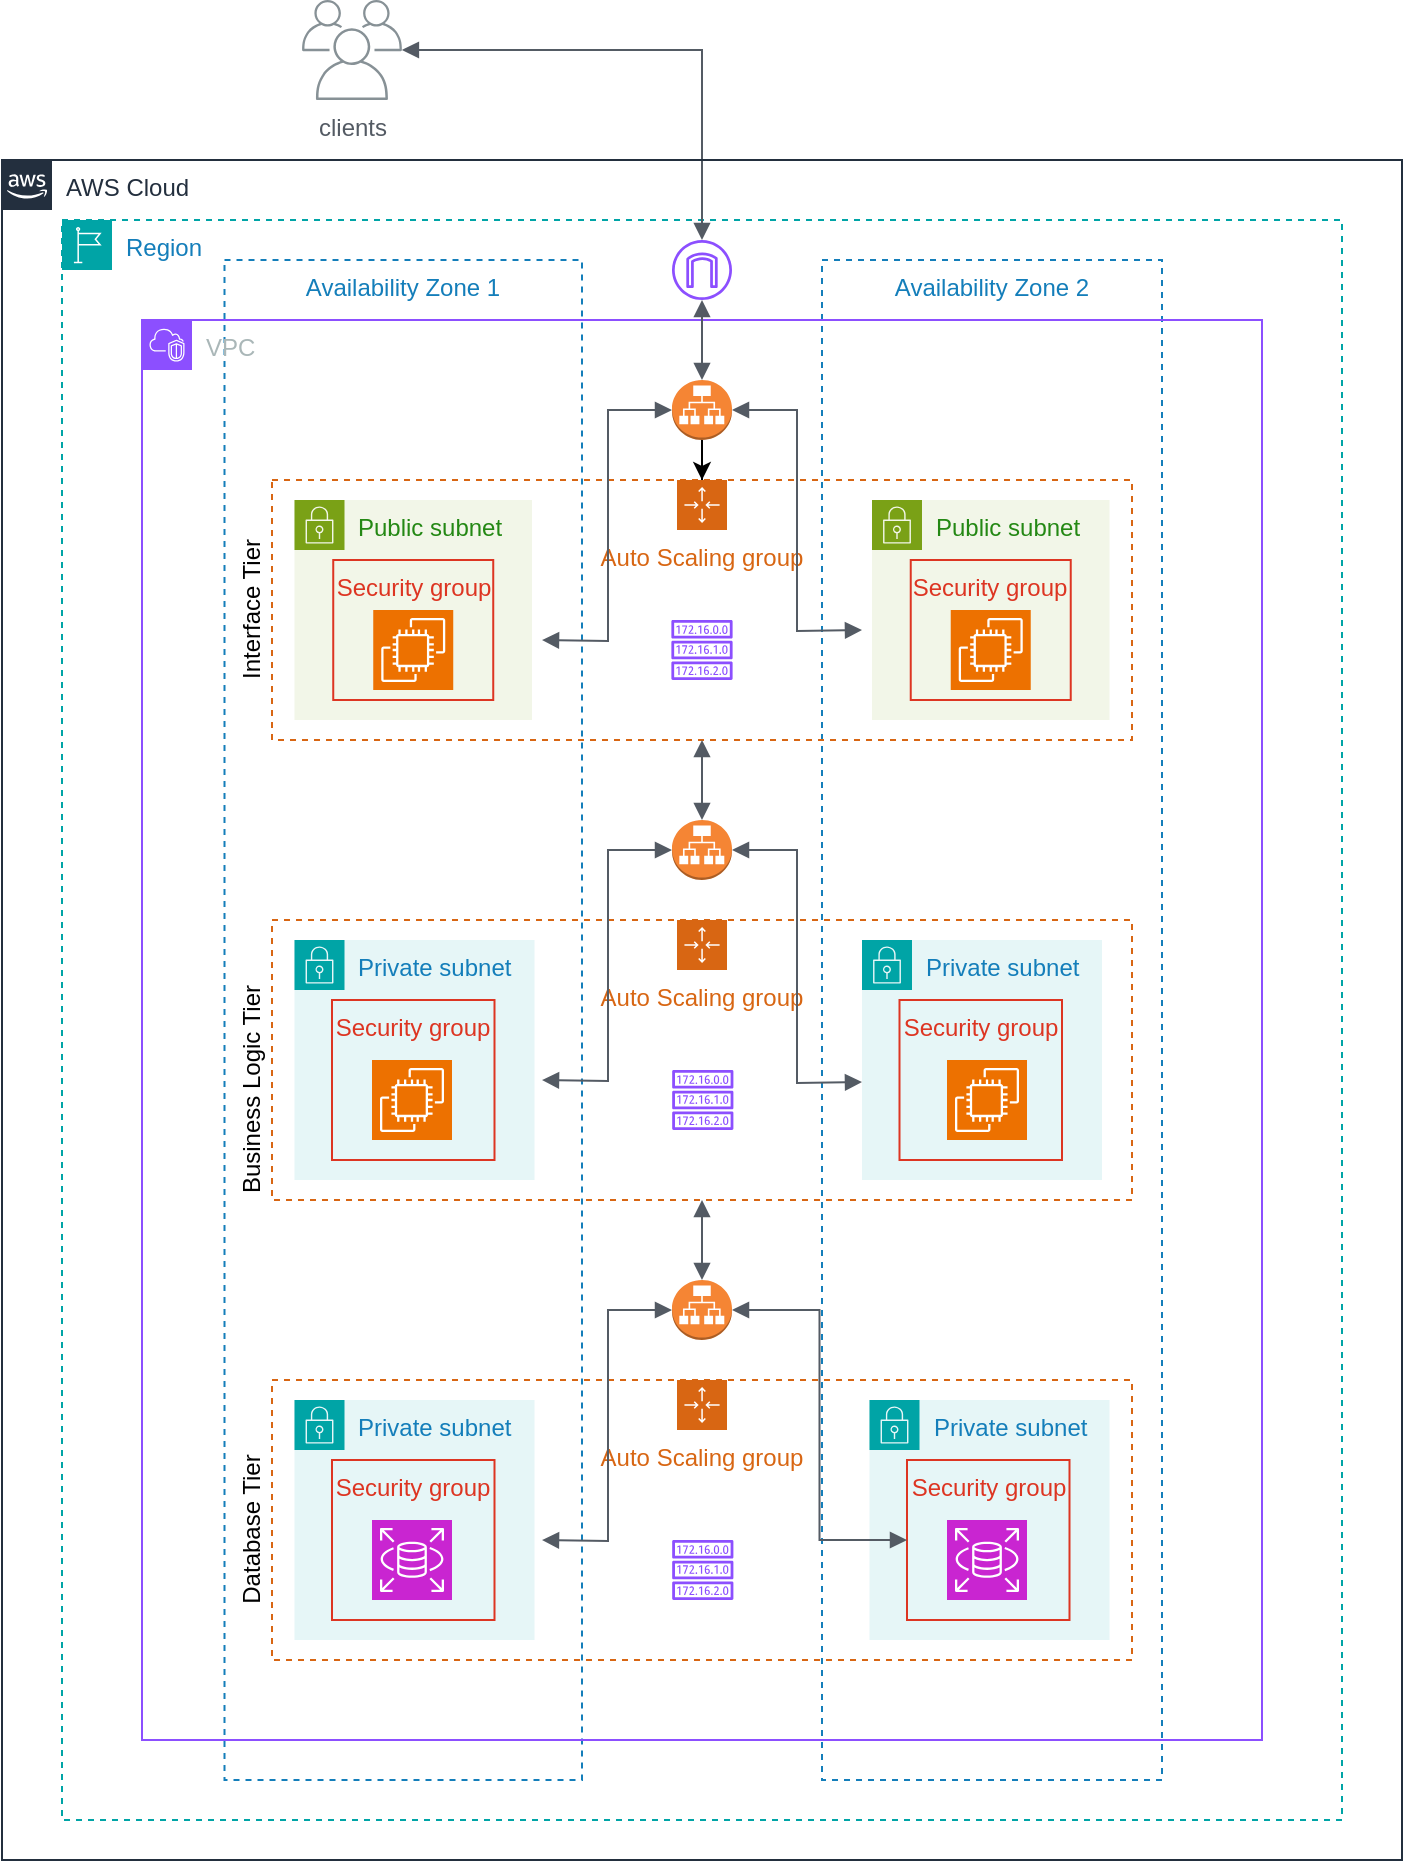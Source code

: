 <mxfile version="26.0.16">
  <diagram name="Page-1" id="ABIBey7bu1XxavYj9-mZ">
    <mxGraphModel dx="1050" dy="530" grid="1" gridSize="10" guides="1" tooltips="1" connect="1" arrows="1" fold="1" page="1" pageScale="1" pageWidth="850" pageHeight="1100" math="0" shadow="0">
      <root>
        <mxCell id="0" />
        <mxCell id="1" parent="0" />
        <mxCell id="z-MeQad3xpGhbAQli7zI-35" value="Region" style="points=[[0,0],[0.25,0],[0.5,0],[0.75,0],[1,0],[1,0.25],[1,0.5],[1,0.75],[1,1],[0.75,1],[0.5,1],[0.25,1],[0,1],[0,0.75],[0,0.5],[0,0.25]];outlineConnect=0;gradientColor=none;html=1;whiteSpace=wrap;fontSize=12;fontStyle=0;container=1;pointerEvents=0;collapsible=0;recursiveResize=0;shape=mxgraph.aws4.group;grIcon=mxgraph.aws4.group_region;strokeColor=#00A4A6;fillColor=none;verticalAlign=top;align=left;spacingLeft=30;fontColor=#147EBA;dashed=1;" vertex="1" parent="1">
          <mxGeometry x="120" y="200" width="640" height="800" as="geometry" />
        </mxCell>
        <mxCell id="z-MeQad3xpGhbAQli7zI-51" value="Availability Zone 2" style="fillColor=none;strokeColor=#147EBA;dashed=1;verticalAlign=top;fontStyle=0;fontColor=#147EBA;whiteSpace=wrap;html=1;" vertex="1" parent="z-MeQad3xpGhbAQli7zI-35">
          <mxGeometry x="380" y="20" width="170" height="760" as="geometry" />
        </mxCell>
        <mxCell id="z-MeQad3xpGhbAQli7zI-18" value="Availability Zone 1" style="fillColor=none;strokeColor=#147EBA;dashed=1;verticalAlign=top;fontStyle=0;fontColor=#147EBA;whiteSpace=wrap;html=1;" vertex="1" parent="z-MeQad3xpGhbAQli7zI-35">
          <mxGeometry x="81.25" y="20" width="178.75" height="760" as="geometry" />
        </mxCell>
        <mxCell id="z-MeQad3xpGhbAQli7zI-1" value="VPC" style="points=[[0,0],[0.25,0],[0.5,0],[0.75,0],[1,0],[1,0.25],[1,0.5],[1,0.75],[1,1],[0.75,1],[0.5,1],[0.25,1],[0,1],[0,0.75],[0,0.5],[0,0.25]];outlineConnect=0;gradientColor=none;html=1;whiteSpace=wrap;fontSize=12;fontStyle=0;container=1;pointerEvents=0;collapsible=0;recursiveResize=0;shape=mxgraph.aws4.group;grIcon=mxgraph.aws4.group_vpc2;strokeColor=#8C4FFF;fillColor=none;verticalAlign=top;align=left;spacingLeft=30;fontColor=#AAB7B8;dashed=0;" vertex="1" parent="z-MeQad3xpGhbAQli7zI-35">
          <mxGeometry x="40" y="50" width="560" height="710" as="geometry" />
        </mxCell>
        <mxCell id="z-MeQad3xpGhbAQli7zI-100" value="Auto Scaling group" style="points=[[0,0],[0.25,0],[0.5,0],[0.75,0],[1,0],[1,0.25],[1,0.5],[1,0.75],[1,1],[0.75,1],[0.5,1],[0.25,1],[0,1],[0,0.75],[0,0.5],[0,0.25]];outlineConnect=0;gradientColor=none;html=1;whiteSpace=wrap;fontSize=12;fontStyle=0;container=1;pointerEvents=0;collapsible=0;recursiveResize=0;shape=mxgraph.aws4.groupCenter;grIcon=mxgraph.aws4.group_auto_scaling_group;grStroke=1;strokeColor=#D86613;fillColor=none;verticalAlign=top;align=center;fontColor=#D86613;dashed=1;spacingTop=25;" vertex="1" parent="z-MeQad3xpGhbAQli7zI-1">
          <mxGeometry x="65" y="530" width="430" height="140" as="geometry" />
        </mxCell>
        <mxCell id="z-MeQad3xpGhbAQli7zI-101" value="Private subnet" style="points=[[0,0],[0.25,0],[0.5,0],[0.75,0],[1,0],[1,0.25],[1,0.5],[1,0.75],[1,1],[0.75,1],[0.5,1],[0.25,1],[0,1],[0,0.75],[0,0.5],[0,0.25]];outlineConnect=0;gradientColor=none;html=1;whiteSpace=wrap;fontSize=12;fontStyle=0;container=1;pointerEvents=0;collapsible=0;recursiveResize=0;shape=mxgraph.aws4.group;grIcon=mxgraph.aws4.group_security_group;grStroke=0;strokeColor=#00A4A6;fillColor=#E6F6F7;verticalAlign=top;align=left;spacingLeft=30;fontColor=#147EBA;dashed=0;" vertex="1" parent="z-MeQad3xpGhbAQli7zI-100">
          <mxGeometry x="11.25" y="10" width="120" height="120" as="geometry" />
        </mxCell>
        <mxCell id="z-MeQad3xpGhbAQli7zI-102" value="Security group" style="fillColor=none;strokeColor=#DD3522;verticalAlign=top;fontStyle=0;fontColor=#DD3522;whiteSpace=wrap;html=1;" vertex="1" parent="z-MeQad3xpGhbAQli7zI-101">
          <mxGeometry x="18.75" y="30" width="81.25" height="80" as="geometry" />
        </mxCell>
        <mxCell id="z-MeQad3xpGhbAQli7zI-103" value="" style="sketch=0;points=[[0,0,0],[0.25,0,0],[0.5,0,0],[0.75,0,0],[1,0,0],[0,1,0],[0.25,1,0],[0.5,1,0],[0.75,1,0],[1,1,0],[0,0.25,0],[0,0.5,0],[0,0.75,0],[1,0.25,0],[1,0.5,0],[1,0.75,0]];outlineConnect=0;fontColor=#232F3E;fillColor=#C925D1;strokeColor=#ffffff;dashed=0;verticalLabelPosition=bottom;verticalAlign=top;align=center;html=1;fontSize=12;fontStyle=0;aspect=fixed;shape=mxgraph.aws4.resourceIcon;resIcon=mxgraph.aws4.rds;" vertex="1" parent="z-MeQad3xpGhbAQli7zI-101">
          <mxGeometry x="38.75" y="60" width="40" height="40" as="geometry" />
        </mxCell>
        <mxCell id="z-MeQad3xpGhbAQli7zI-104" value="Private subnet" style="points=[[0,0],[0.25,0],[0.5,0],[0.75,0],[1,0],[1,0.25],[1,0.5],[1,0.75],[1,1],[0.75,1],[0.5,1],[0.25,1],[0,1],[0,0.75],[0,0.5],[0,0.25]];outlineConnect=0;gradientColor=none;html=1;whiteSpace=wrap;fontSize=12;fontStyle=0;container=1;pointerEvents=0;collapsible=0;recursiveResize=0;shape=mxgraph.aws4.group;grIcon=mxgraph.aws4.group_security_group;grStroke=0;strokeColor=#00A4A6;fillColor=#E6F6F7;verticalAlign=top;align=left;spacingLeft=30;fontColor=#147EBA;dashed=0;" vertex="1" parent="z-MeQad3xpGhbAQli7zI-100">
          <mxGeometry x="298.75" y="10" width="120" height="120" as="geometry" />
        </mxCell>
        <mxCell id="z-MeQad3xpGhbAQli7zI-105" value="Security group" style="fillColor=none;strokeColor=#DD3522;verticalAlign=top;fontStyle=0;fontColor=#DD3522;whiteSpace=wrap;html=1;" vertex="1" parent="z-MeQad3xpGhbAQli7zI-104">
          <mxGeometry x="18.75" y="30" width="81.25" height="80" as="geometry" />
        </mxCell>
        <mxCell id="z-MeQad3xpGhbAQli7zI-106" value="" style="sketch=0;points=[[0,0,0],[0.25,0,0],[0.5,0,0],[0.75,0,0],[1,0,0],[0,1,0],[0.25,1,0],[0.5,1,0],[0.75,1,0],[1,1,0],[0,0.25,0],[0,0.5,0],[0,0.75,0],[1,0.25,0],[1,0.5,0],[1,0.75,0]];outlineConnect=0;fontColor=#232F3E;fillColor=#C925D1;strokeColor=#ffffff;dashed=0;verticalLabelPosition=bottom;verticalAlign=top;align=center;html=1;fontSize=12;fontStyle=0;aspect=fixed;shape=mxgraph.aws4.resourceIcon;resIcon=mxgraph.aws4.rds;" vertex="1" parent="z-MeQad3xpGhbAQli7zI-104">
          <mxGeometry x="38.75" y="60" width="40" height="40" as="geometry" />
        </mxCell>
        <mxCell id="z-MeQad3xpGhbAQli7zI-129" value="" style="sketch=0;outlineConnect=0;fontColor=#232F3E;gradientColor=none;fillColor=#8C4FFF;strokeColor=none;dashed=0;verticalLabelPosition=bottom;verticalAlign=top;align=center;html=1;fontSize=12;fontStyle=0;aspect=fixed;pointerEvents=1;shape=mxgraph.aws4.route_table;" vertex="1" parent="z-MeQad3xpGhbAQli7zI-100">
          <mxGeometry x="200" y="80" width="30.79" height="30" as="geometry" />
        </mxCell>
        <mxCell id="z-MeQad3xpGhbAQli7zI-61" value="Auto Scaling group" style="points=[[0,0],[0.25,0],[0.5,0],[0.75,0],[1,0],[1,0.25],[1,0.5],[1,0.75],[1,1],[0.75,1],[0.5,1],[0.25,1],[0,1],[0,0.75],[0,0.5],[0,0.25]];outlineConnect=0;gradientColor=none;html=1;whiteSpace=wrap;fontSize=12;fontStyle=0;container=1;pointerEvents=0;collapsible=0;recursiveResize=0;shape=mxgraph.aws4.groupCenter;grIcon=mxgraph.aws4.group_auto_scaling_group;grStroke=1;strokeColor=#D86613;fillColor=none;verticalAlign=top;align=center;fontColor=#D86613;dashed=1;spacingTop=25;" vertex="1" parent="z-MeQad3xpGhbAQli7zI-1">
          <mxGeometry x="65" y="300" width="430" height="140" as="geometry" />
        </mxCell>
        <mxCell id="z-MeQad3xpGhbAQli7zI-21" value="Private subnet" style="points=[[0,0],[0.25,0],[0.5,0],[0.75,0],[1,0],[1,0.25],[1,0.5],[1,0.75],[1,1],[0.75,1],[0.5,1],[0.25,1],[0,1],[0,0.75],[0,0.5],[0,0.25]];outlineConnect=0;gradientColor=none;html=1;whiteSpace=wrap;fontSize=12;fontStyle=0;container=1;pointerEvents=0;collapsible=0;recursiveResize=0;shape=mxgraph.aws4.group;grIcon=mxgraph.aws4.group_security_group;grStroke=0;strokeColor=#00A4A6;fillColor=#E6F6F7;verticalAlign=top;align=left;spacingLeft=30;fontColor=#147EBA;dashed=0;" vertex="1" parent="z-MeQad3xpGhbAQli7zI-61">
          <mxGeometry x="11.25" y="10" width="120" height="120" as="geometry" />
        </mxCell>
        <mxCell id="z-MeQad3xpGhbAQli7zI-47" value="Security group" style="fillColor=none;strokeColor=#DD3522;verticalAlign=top;fontStyle=0;fontColor=#DD3522;whiteSpace=wrap;html=1;" vertex="1" parent="z-MeQad3xpGhbAQli7zI-21">
          <mxGeometry x="18.75" y="30" width="81.25" height="80" as="geometry" />
        </mxCell>
        <mxCell id="z-MeQad3xpGhbAQli7zI-107" value="" style="sketch=0;points=[[0,0,0],[0.25,0,0],[0.5,0,0],[0.75,0,0],[1,0,0],[0,1,0],[0.25,1,0],[0.5,1,0],[0.75,1,0],[1,1,0],[0,0.25,0],[0,0.5,0],[0,0.75,0],[1,0.25,0],[1,0.5,0],[1,0.75,0]];outlineConnect=0;fontColor=#232F3E;fillColor=#ED7100;strokeColor=#ffffff;dashed=0;verticalLabelPosition=bottom;verticalAlign=top;align=center;html=1;fontSize=12;fontStyle=0;aspect=fixed;shape=mxgraph.aws4.resourceIcon;resIcon=mxgraph.aws4.ec2;" vertex="1" parent="z-MeQad3xpGhbAQli7zI-21">
          <mxGeometry x="38.75" y="60" width="40" height="40" as="geometry" />
        </mxCell>
        <mxCell id="z-MeQad3xpGhbAQli7zI-48" value="Private subnet" style="points=[[0,0],[0.25,0],[0.5,0],[0.75,0],[1,0],[1,0.25],[1,0.5],[1,0.75],[1,1],[0.75,1],[0.5,1],[0.25,1],[0,1],[0,0.75],[0,0.5],[0,0.25]];outlineConnect=0;gradientColor=none;html=1;whiteSpace=wrap;fontSize=12;fontStyle=0;container=1;pointerEvents=0;collapsible=0;recursiveResize=0;shape=mxgraph.aws4.group;grIcon=mxgraph.aws4.group_security_group;grStroke=0;strokeColor=#00A4A6;fillColor=#E6F6F7;verticalAlign=top;align=left;spacingLeft=30;fontColor=#147EBA;dashed=0;" vertex="1" parent="z-MeQad3xpGhbAQli7zI-61">
          <mxGeometry x="295" y="10" width="120" height="120" as="geometry" />
        </mxCell>
        <mxCell id="z-MeQad3xpGhbAQli7zI-49" value="Security group" style="fillColor=none;strokeColor=#DD3522;verticalAlign=top;fontStyle=0;fontColor=#DD3522;whiteSpace=wrap;html=1;" vertex="1" parent="z-MeQad3xpGhbAQli7zI-48">
          <mxGeometry x="18.75" y="30" width="81.25" height="80" as="geometry" />
        </mxCell>
        <mxCell id="z-MeQad3xpGhbAQli7zI-108" value="" style="sketch=0;points=[[0,0,0],[0.25,0,0],[0.5,0,0],[0.75,0,0],[1,0,0],[0,1,0],[0.25,1,0],[0.5,1,0],[0.75,1,0],[1,1,0],[0,0.25,0],[0,0.5,0],[0,0.75,0],[1,0.25,0],[1,0.5,0],[1,0.75,0]];outlineConnect=0;fontColor=#232F3E;fillColor=#ED7100;strokeColor=#ffffff;dashed=0;verticalLabelPosition=bottom;verticalAlign=top;align=center;html=1;fontSize=12;fontStyle=0;aspect=fixed;shape=mxgraph.aws4.resourceIcon;resIcon=mxgraph.aws4.ec2;" vertex="1" parent="z-MeQad3xpGhbAQli7zI-61">
          <mxGeometry x="337.5" y="70" width="40" height="40" as="geometry" />
        </mxCell>
        <mxCell id="z-MeQad3xpGhbAQli7zI-130" value="" style="sketch=0;outlineConnect=0;fontColor=#232F3E;gradientColor=none;fillColor=#8C4FFF;strokeColor=none;dashed=0;verticalLabelPosition=bottom;verticalAlign=top;align=center;html=1;fontSize=12;fontStyle=0;aspect=fixed;pointerEvents=1;shape=mxgraph.aws4.route_table;" vertex="1" parent="z-MeQad3xpGhbAQli7zI-61">
          <mxGeometry x="200" y="75" width="30.79" height="30" as="geometry" />
        </mxCell>
        <mxCell id="z-MeQad3xpGhbAQli7zI-52" value="Auto Scaling group" style="points=[[0,0],[0.25,0],[0.5,0],[0.75,0],[1,0],[1,0.25],[1,0.5],[1,0.75],[1,1],[0.75,1],[0.5,1],[0.25,1],[0,1],[0,0.75],[0,0.5],[0,0.25]];outlineConnect=0;gradientColor=none;html=1;whiteSpace=wrap;fontSize=12;fontStyle=0;container=1;pointerEvents=0;collapsible=0;recursiveResize=0;shape=mxgraph.aws4.groupCenter;grIcon=mxgraph.aws4.group_auto_scaling_group;grStroke=1;strokeColor=#D86613;fillColor=none;verticalAlign=top;align=center;fontColor=#D86613;dashed=1;spacingTop=25;" vertex="1" parent="z-MeQad3xpGhbAQli7zI-1">
          <mxGeometry x="65" y="80" width="430" height="130" as="geometry" />
        </mxCell>
        <mxCell id="z-MeQad3xpGhbAQli7zI-44" value="Public subnet" style="points=[[0,0],[0.25,0],[0.5,0],[0.75,0],[1,0],[1,0.25],[1,0.5],[1,0.75],[1,1],[0.75,1],[0.5,1],[0.25,1],[0,1],[0,0.75],[0,0.5],[0,0.25]];outlineConnect=0;gradientColor=none;html=1;whiteSpace=wrap;fontSize=12;fontStyle=0;container=1;pointerEvents=0;collapsible=0;recursiveResize=0;shape=mxgraph.aws4.group;grIcon=mxgraph.aws4.group_security_group;grStroke=0;strokeColor=#7AA116;fillColor=#F2F6E8;verticalAlign=top;align=left;spacingLeft=30;fontColor=#248814;dashed=0;" vertex="1" parent="z-MeQad3xpGhbAQli7zI-52">
          <mxGeometry x="300" y="10" width="118.75" height="110" as="geometry" />
        </mxCell>
        <mxCell id="z-MeQad3xpGhbAQli7zI-45" value="Security group" style="fillColor=none;strokeColor=#DD3522;verticalAlign=top;fontStyle=0;fontColor=#DD3522;whiteSpace=wrap;html=1;" vertex="1" parent="z-MeQad3xpGhbAQli7zI-44">
          <mxGeometry x="19.37" y="30" width="80" height="70" as="geometry" />
        </mxCell>
        <mxCell id="z-MeQad3xpGhbAQli7zI-46" value="" style="sketch=0;points=[[0,0,0],[0.25,0,0],[0.5,0,0],[0.75,0,0],[1,0,0],[0,1,0],[0.25,1,0],[0.5,1,0],[0.75,1,0],[1,1,0],[0,0.25,0],[0,0.5,0],[0,0.75,0],[1,0.25,0],[1,0.5,0],[1,0.75,0]];outlineConnect=0;fontColor=#232F3E;fillColor=#ED7100;strokeColor=#ffffff;dashed=0;verticalLabelPosition=bottom;verticalAlign=top;align=center;html=1;fontSize=12;fontStyle=0;aspect=fixed;shape=mxgraph.aws4.resourceIcon;resIcon=mxgraph.aws4.ec2;" vertex="1" parent="z-MeQad3xpGhbAQli7zI-44">
          <mxGeometry x="39.37" y="55" width="40" height="40" as="geometry" />
        </mxCell>
        <mxCell id="z-MeQad3xpGhbAQli7zI-19" value="Public subnet" style="points=[[0,0],[0.25,0],[0.5,0],[0.75,0],[1,0],[1,0.25],[1,0.5],[1,0.75],[1,1],[0.75,1],[0.5,1],[0.25,1],[0,1],[0,0.75],[0,0.5],[0,0.25]];outlineConnect=0;gradientColor=none;html=1;whiteSpace=wrap;fontSize=12;fontStyle=0;container=1;pointerEvents=0;collapsible=0;recursiveResize=0;shape=mxgraph.aws4.group;grIcon=mxgraph.aws4.group_security_group;grStroke=0;strokeColor=#7AA116;fillColor=#F2F6E8;verticalAlign=top;align=left;spacingLeft=30;fontColor=#248814;dashed=0;" vertex="1" parent="z-MeQad3xpGhbAQli7zI-52">
          <mxGeometry x="11.25" y="10" width="118.75" height="110" as="geometry" />
        </mxCell>
        <mxCell id="z-MeQad3xpGhbAQli7zI-40" value="Security group" style="fillColor=none;strokeColor=#DD3522;verticalAlign=top;fontStyle=0;fontColor=#DD3522;whiteSpace=wrap;html=1;" vertex="1" parent="z-MeQad3xpGhbAQli7zI-19">
          <mxGeometry x="19.37" y="30" width="80" height="70" as="geometry" />
        </mxCell>
        <mxCell id="z-MeQad3xpGhbAQli7zI-29" value="" style="sketch=0;points=[[0,0,0],[0.25,0,0],[0.5,0,0],[0.75,0,0],[1,0,0],[0,1,0],[0.25,1,0],[0.5,1,0],[0.75,1,0],[1,1,0],[0,0.25,0],[0,0.5,0],[0,0.75,0],[1,0.25,0],[1,0.5,0],[1,0.75,0]];outlineConnect=0;fontColor=#232F3E;fillColor=#ED7100;strokeColor=#ffffff;dashed=0;verticalLabelPosition=bottom;verticalAlign=top;align=center;html=1;fontSize=12;fontStyle=0;aspect=fixed;shape=mxgraph.aws4.resourceIcon;resIcon=mxgraph.aws4.ec2;" vertex="1" parent="z-MeQad3xpGhbAQli7zI-19">
          <mxGeometry x="39.37" y="55" width="40" height="40" as="geometry" />
        </mxCell>
        <mxCell id="z-MeQad3xpGhbAQli7zI-131" value="" style="sketch=0;outlineConnect=0;fontColor=#232F3E;gradientColor=none;fillColor=#8C4FFF;strokeColor=none;dashed=0;verticalLabelPosition=bottom;verticalAlign=top;align=center;html=1;fontSize=12;fontStyle=0;aspect=fixed;pointerEvents=1;shape=mxgraph.aws4.route_table;" vertex="1" parent="z-MeQad3xpGhbAQli7zI-52">
          <mxGeometry x="199.6" y="70" width="30.79" height="30" as="geometry" />
        </mxCell>
        <mxCell id="z-MeQad3xpGhbAQli7zI-120" style="edgeStyle=orthogonalEdgeStyle;rounded=0;orthogonalLoop=1;jettySize=auto;html=1;" edge="1" parent="z-MeQad3xpGhbAQli7zI-1" source="z-MeQad3xpGhbAQli7zI-72" target="z-MeQad3xpGhbAQli7zI-52">
          <mxGeometry relative="1" as="geometry" />
        </mxCell>
        <mxCell id="z-MeQad3xpGhbAQli7zI-72" value="" style="outlineConnect=0;dashed=0;verticalLabelPosition=bottom;verticalAlign=top;align=center;html=1;shape=mxgraph.aws3.application_load_balancer;fillColor=#F58534;gradientColor=none;" vertex="1" parent="z-MeQad3xpGhbAQli7zI-1">
          <mxGeometry x="265" y="30" width="30" height="30" as="geometry" />
        </mxCell>
        <mxCell id="z-MeQad3xpGhbAQli7zI-110" value="" style="outlineConnect=0;dashed=0;verticalLabelPosition=bottom;verticalAlign=top;align=center;html=1;shape=mxgraph.aws3.application_load_balancer;fillColor=#F58534;gradientColor=none;" vertex="1" parent="z-MeQad3xpGhbAQli7zI-1">
          <mxGeometry x="265" y="250" width="30" height="30" as="geometry" />
        </mxCell>
        <mxCell id="z-MeQad3xpGhbAQli7zI-111" value="" style="outlineConnect=0;dashed=0;verticalLabelPosition=bottom;verticalAlign=top;align=center;html=1;shape=mxgraph.aws3.application_load_balancer;fillColor=#F58534;gradientColor=none;" vertex="1" parent="z-MeQad3xpGhbAQli7zI-1">
          <mxGeometry x="265" y="480" width="30" height="30" as="geometry" />
        </mxCell>
        <mxCell id="z-MeQad3xpGhbAQli7zI-122" value="" style="edgeStyle=orthogonalEdgeStyle;html=1;endArrow=block;elbow=vertical;startArrow=block;startFill=1;endFill=1;strokeColor=#545B64;rounded=0;entryX=0;entryY=0.5;entryDx=0;entryDy=0;entryPerimeter=0;" edge="1" parent="z-MeQad3xpGhbAQli7zI-1" target="z-MeQad3xpGhbAQli7zI-111">
          <mxGeometry width="100" relative="1" as="geometry">
            <mxPoint x="200" y="610" as="sourcePoint" />
            <mxPoint x="240" y="420" as="targetPoint" />
          </mxGeometry>
        </mxCell>
        <mxCell id="z-MeQad3xpGhbAQli7zI-123" value="" style="edgeStyle=orthogonalEdgeStyle;html=1;endArrow=block;elbow=vertical;startArrow=block;startFill=1;endFill=1;strokeColor=#545B64;rounded=0;entryX=0;entryY=0.5;entryDx=0;entryDy=0;exitX=1;exitY=0.5;exitDx=0;exitDy=0;exitPerimeter=0;" edge="1" parent="z-MeQad3xpGhbAQli7zI-1" source="z-MeQad3xpGhbAQli7zI-111" target="z-MeQad3xpGhbAQli7zI-105">
          <mxGeometry width="100" relative="1" as="geometry">
            <mxPoint x="140" y="510" as="sourcePoint" />
            <mxPoint x="240" y="510" as="targetPoint" />
          </mxGeometry>
        </mxCell>
        <mxCell id="z-MeQad3xpGhbAQli7zI-124" value="" style="edgeStyle=orthogonalEdgeStyle;html=1;endArrow=block;elbow=vertical;startArrow=block;startFill=1;endFill=1;strokeColor=#545B64;rounded=0;entryX=0;entryY=0.5;entryDx=0;entryDy=0;entryPerimeter=0;" edge="1" parent="z-MeQad3xpGhbAQli7zI-1" target="z-MeQad3xpGhbAQli7zI-110">
          <mxGeometry width="100" relative="1" as="geometry">
            <mxPoint x="200" y="380" as="sourcePoint" />
            <mxPoint x="240" y="390" as="targetPoint" />
          </mxGeometry>
        </mxCell>
        <mxCell id="z-MeQad3xpGhbAQli7zI-126" value="" style="edgeStyle=orthogonalEdgeStyle;html=1;endArrow=block;elbow=vertical;startArrow=block;startFill=1;endFill=1;strokeColor=#545B64;rounded=0;entryX=1;entryY=0.5;entryDx=0;entryDy=0;entryPerimeter=0;" edge="1" parent="z-MeQad3xpGhbAQli7zI-1" target="z-MeQad3xpGhbAQli7zI-110">
          <mxGeometry width="100" relative="1" as="geometry">
            <mxPoint x="360" y="381" as="sourcePoint" />
            <mxPoint x="275" y="275" as="targetPoint" />
          </mxGeometry>
        </mxCell>
        <mxCell id="z-MeQad3xpGhbAQli7zI-127" value="" style="edgeStyle=orthogonalEdgeStyle;html=1;endArrow=block;elbow=vertical;startArrow=block;startFill=1;endFill=1;strokeColor=#545B64;rounded=0;entryX=0;entryY=0.5;entryDx=0;entryDy=0;entryPerimeter=0;" edge="1" parent="z-MeQad3xpGhbAQli7zI-1" target="z-MeQad3xpGhbAQli7zI-72">
          <mxGeometry width="100" relative="1" as="geometry">
            <mxPoint x="200" y="160" as="sourcePoint" />
            <mxPoint x="275" y="245" as="targetPoint" />
          </mxGeometry>
        </mxCell>
        <mxCell id="z-MeQad3xpGhbAQli7zI-128" value="" style="edgeStyle=orthogonalEdgeStyle;html=1;endArrow=block;elbow=vertical;startArrow=block;startFill=1;endFill=1;strokeColor=#545B64;rounded=0;entryX=1;entryY=0.5;entryDx=0;entryDy=0;entryPerimeter=0;" edge="1" parent="z-MeQad3xpGhbAQli7zI-1" target="z-MeQad3xpGhbAQli7zI-72">
          <mxGeometry width="100" relative="1" as="geometry">
            <mxPoint x="360" y="155" as="sourcePoint" />
            <mxPoint x="275" y="55" as="targetPoint" />
          </mxGeometry>
        </mxCell>
        <mxCell id="z-MeQad3xpGhbAQli7zI-146" value="" style="edgeStyle=orthogonalEdgeStyle;html=1;endArrow=block;elbow=vertical;startArrow=block;startFill=1;endFill=1;strokeColor=#545B64;rounded=0;entryX=0.5;entryY=1;entryDx=0;entryDy=0;exitX=0.5;exitY=0;exitDx=0;exitDy=0;exitPerimeter=0;" edge="1" parent="z-MeQad3xpGhbAQli7zI-1" source="z-MeQad3xpGhbAQli7zI-111" target="z-MeQad3xpGhbAQli7zI-61">
          <mxGeometry width="100" relative="1" as="geometry">
            <mxPoint x="130" y="490" as="sourcePoint" />
            <mxPoint x="230" y="490" as="targetPoint" />
          </mxGeometry>
        </mxCell>
        <mxCell id="z-MeQad3xpGhbAQli7zI-147" value="" style="edgeStyle=orthogonalEdgeStyle;html=1;endArrow=block;elbow=vertical;startArrow=block;startFill=1;endFill=1;strokeColor=#545B64;rounded=0;entryX=0.5;entryY=1;entryDx=0;entryDy=0;exitX=0.5;exitY=0;exitDx=0;exitDy=0;exitPerimeter=0;" edge="1" parent="z-MeQad3xpGhbAQli7zI-1" source="z-MeQad3xpGhbAQli7zI-110" target="z-MeQad3xpGhbAQli7zI-52">
          <mxGeometry width="100" relative="1" as="geometry">
            <mxPoint x="130" y="250" as="sourcePoint" />
            <mxPoint x="230" y="250" as="targetPoint" />
          </mxGeometry>
        </mxCell>
        <mxCell id="z-MeQad3xpGhbAQli7zI-63" value="" style="sketch=0;outlineConnect=0;fontColor=#232F3E;gradientColor=none;fillColor=#8C4FFF;strokeColor=none;dashed=0;verticalLabelPosition=bottom;verticalAlign=top;align=center;html=1;fontSize=12;fontStyle=0;aspect=fixed;pointerEvents=1;shape=mxgraph.aws4.internet_gateway;" vertex="1" parent="z-MeQad3xpGhbAQli7zI-35">
          <mxGeometry x="305" y="10" width="30" height="30" as="geometry" />
        </mxCell>
        <mxCell id="z-MeQad3xpGhbAQli7zI-132" value="" style="edgeStyle=orthogonalEdgeStyle;html=1;endArrow=block;elbow=vertical;startArrow=block;startFill=1;endFill=1;strokeColor=#545B64;rounded=0;exitX=0.5;exitY=0;exitDx=0;exitDy=0;exitPerimeter=0;" edge="1" parent="z-MeQad3xpGhbAQli7zI-35" source="z-MeQad3xpGhbAQli7zI-72" target="z-MeQad3xpGhbAQli7zI-63">
          <mxGeometry width="100" relative="1" as="geometry">
            <mxPoint x="320" y="-90" as="sourcePoint" />
            <mxPoint x="270" y="80" as="targetPoint" />
          </mxGeometry>
        </mxCell>
        <mxCell id="z-MeQad3xpGhbAQli7zI-134" value="&lt;div&gt;Interface Tier&lt;/div&gt;" style="text;html=1;align=center;verticalAlign=middle;resizable=0;points=[];autosize=1;strokeColor=none;fillColor=none;rotation=-90;" vertex="1" parent="z-MeQad3xpGhbAQli7zI-35">
          <mxGeometry x="50" y="180" width="90" height="30" as="geometry" />
        </mxCell>
        <mxCell id="z-MeQad3xpGhbAQli7zI-135" value="Business Logic Tier" style="text;html=1;align=center;verticalAlign=middle;resizable=0;points=[];autosize=1;strokeColor=none;fillColor=none;rotation=-90;" vertex="1" parent="z-MeQad3xpGhbAQli7zI-35">
          <mxGeometry x="30" y="420" width="130" height="30" as="geometry" />
        </mxCell>
        <mxCell id="z-MeQad3xpGhbAQli7zI-136" value="Database Tier" style="text;html=1;align=center;verticalAlign=middle;resizable=0;points=[];autosize=1;strokeColor=none;fillColor=none;rotation=-90;" vertex="1" parent="z-MeQad3xpGhbAQli7zI-35">
          <mxGeometry x="45" y="640" width="100" height="30" as="geometry" />
        </mxCell>
        <mxCell id="z-MeQad3xpGhbAQli7zI-148" value="clients" style="sketch=0;outlineConnect=0;gradientColor=none;fontColor=#545B64;strokeColor=none;fillColor=#879196;dashed=0;verticalLabelPosition=bottom;verticalAlign=top;align=center;html=1;fontSize=12;fontStyle=0;aspect=fixed;shape=mxgraph.aws4.illustration_users;pointerEvents=1" vertex="1" parent="1">
          <mxGeometry x="240" y="90" width="50" height="50" as="geometry" />
        </mxCell>
        <mxCell id="z-MeQad3xpGhbAQli7zI-149" value="" style="edgeStyle=orthogonalEdgeStyle;html=1;endArrow=block;elbow=vertical;startArrow=block;startFill=1;endFill=1;strokeColor=#545B64;rounded=0;" edge="1" parent="1" source="z-MeQad3xpGhbAQli7zI-148" target="z-MeQad3xpGhbAQli7zI-63">
          <mxGeometry width="100" relative="1" as="geometry">
            <mxPoint x="290" y="280" as="sourcePoint" />
            <mxPoint x="390" y="280" as="targetPoint" />
          </mxGeometry>
        </mxCell>
        <mxCell id="z-MeQad3xpGhbAQli7zI-151" value="AWS Cloud" style="points=[[0,0],[0.25,0],[0.5,0],[0.75,0],[1,0],[1,0.25],[1,0.5],[1,0.75],[1,1],[0.75,1],[0.5,1],[0.25,1],[0,1],[0,0.75],[0,0.5],[0,0.25]];outlineConnect=0;gradientColor=none;html=1;whiteSpace=wrap;fontSize=12;fontStyle=0;container=1;pointerEvents=0;collapsible=0;recursiveResize=0;shape=mxgraph.aws4.group;grIcon=mxgraph.aws4.group_aws_cloud_alt;strokeColor=#232F3E;fillColor=none;verticalAlign=top;align=left;spacingLeft=30;fontColor=#232F3E;dashed=0;" vertex="1" parent="1">
          <mxGeometry x="90" y="170" width="700" height="850" as="geometry" />
        </mxCell>
      </root>
    </mxGraphModel>
  </diagram>
</mxfile>
